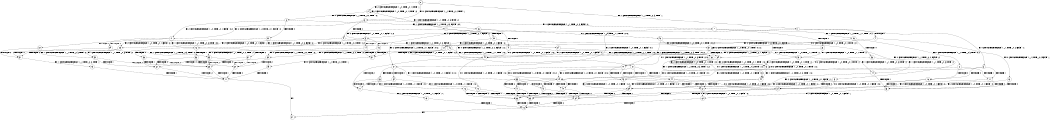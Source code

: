 digraph BCG {
size = "7, 10.5";
center = TRUE;
node [shape = circle];
0 [peripheries = 2];
0 -> 1 [label = "EX !1 !ATOMIC_EXCH_BRANCH (1, +1, TRUE, +0, 3, TRUE) !::"];
0 -> 2 [label = "EX !2 !ATOMIC_EXCH_BRANCH (1, +0, TRUE, +0, 1, TRUE) !::"];
0 -> 3 [label = "EX !0 !ATOMIC_EXCH_BRANCH (1, +1, TRUE, +0, 2, TRUE) !::"];
1 -> 4 [label = "TERMINATE !1"];
1 -> 5 [label = "EX !2 !ATOMIC_EXCH_BRANCH (1, +0, TRUE, +0, 1, FALSE) !:1:"];
1 -> 6 [label = "EX !0 !ATOMIC_EXCH_BRANCH (1, +1, TRUE, +0, 2, FALSE) !:1:"];
2 -> 7 [label = "EX !1 !ATOMIC_EXCH_BRANCH (1, +1, TRUE, +0, 3, TRUE) !:2:"];
2 -> 8 [label = "EX !0 !ATOMIC_EXCH_BRANCH (1, +1, TRUE, +0, 2, TRUE) !:2:"];
2 -> 2 [label = "EX !2 !ATOMIC_EXCH_BRANCH (1, +0, TRUE, +0, 1, TRUE) !:2:"];
3 -> 9 [label = "TERMINATE !0"];
3 -> 10 [label = "EX !1 !ATOMIC_EXCH_BRANCH (1, +1, TRUE, +0, 3, FALSE) !:0:"];
3 -> 11 [label = "EX !2 !ATOMIC_EXCH_BRANCH (1, +0, TRUE, +0, 1, FALSE) !:0:"];
4 -> 12 [label = "EX !2 !ATOMIC_EXCH_BRANCH (1, +0, TRUE, +0, 1, FALSE) !::"];
4 -> 13 [label = "EX !0 !ATOMIC_EXCH_BRANCH (1, +1, TRUE, +0, 2, FALSE) !::"];
5 -> 14 [label = "TERMINATE !1"];
5 -> 15 [label = "TERMINATE !2"];
5 -> 16 [label = "EX !0 !ATOMIC_EXCH_BRANCH (1, +1, TRUE, +0, 2, TRUE) !:1:2:"];
6 -> 17 [label = "TERMINATE !1"];
6 -> 18 [label = "TERMINATE !0"];
6 -> 19 [label = "EX !2 !ATOMIC_EXCH_BRANCH (1, +0, TRUE, +0, 1, FALSE) !:0:1:"];
7 -> 20 [label = "TERMINATE !1"];
7 -> 21 [label = "EX !0 !ATOMIC_EXCH_BRANCH (1, +1, TRUE, +0, 2, FALSE) !:1:2:"];
7 -> 5 [label = "EX !2 !ATOMIC_EXCH_BRANCH (1, +0, TRUE, +0, 1, FALSE) !:1:2:"];
8 -> 22 [label = "TERMINATE !0"];
8 -> 23 [label = "EX !1 !ATOMIC_EXCH_BRANCH (1, +1, TRUE, +0, 3, FALSE) !:0:2:"];
8 -> 11 [label = "EX !2 !ATOMIC_EXCH_BRANCH (1, +0, TRUE, +0, 1, FALSE) !:0:2:"];
9 -> 24 [label = "EX !1 !ATOMIC_EXCH_BRANCH (1, +1, TRUE, +0, 3, FALSE) !::"];
9 -> 25 [label = "EX !2 !ATOMIC_EXCH_BRANCH (1, +0, TRUE, +0, 1, FALSE) !::"];
10 -> 26 [label = "TERMINATE !0"];
10 -> 27 [label = "EX !2 !ATOMIC_EXCH_BRANCH (1, +0, TRUE, +0, 1, FALSE) !:0:1:"];
10 -> 28 [label = "EX !1 !ATOMIC_EXCH_BRANCH (1, +0, TRUE, +1, 1, TRUE) !:0:1:"];
11 -> 29 [label = "TERMINATE !2"];
11 -> 30 [label = "TERMINATE !0"];
11 -> 16 [label = "EX !1 !ATOMIC_EXCH_BRANCH (1, +1, TRUE, +0, 3, TRUE) !:0:2:"];
12 -> 31 [label = "TERMINATE !2"];
12 -> 32 [label = "EX !0 !ATOMIC_EXCH_BRANCH (1, +1, TRUE, +0, 2, TRUE) !:2:"];
13 -> 33 [label = "TERMINATE !0"];
13 -> 34 [label = "EX !2 !ATOMIC_EXCH_BRANCH (1, +0, TRUE, +0, 1, FALSE) !:0:"];
14 -> 31 [label = "TERMINATE !2"];
14 -> 32 [label = "EX !0 !ATOMIC_EXCH_BRANCH (1, +1, TRUE, +0, 2, TRUE) !:2:"];
15 -> 31 [label = "TERMINATE !1"];
15 -> 35 [label = "EX !0 !ATOMIC_EXCH_BRANCH (1, +1, TRUE, +0, 2, TRUE) !:1:"];
16 -> 36 [label = "TERMINATE !1"];
16 -> 37 [label = "TERMINATE !2"];
16 -> 38 [label = "TERMINATE !0"];
17 -> 33 [label = "TERMINATE !0"];
17 -> 34 [label = "EX !2 !ATOMIC_EXCH_BRANCH (1, +0, TRUE, +0, 1, FALSE) !:0:"];
18 -> 33 [label = "TERMINATE !1"];
18 -> 39 [label = "EX !2 !ATOMIC_EXCH_BRANCH (1, +0, TRUE, +0, 1, FALSE) !:1:"];
19 -> 40 [label = "TERMINATE !1"];
19 -> 41 [label = "TERMINATE !2"];
19 -> 42 [label = "TERMINATE !0"];
20 -> 12 [label = "EX !2 !ATOMIC_EXCH_BRANCH (1, +0, TRUE, +0, 1, FALSE) !:2:"];
20 -> 43 [label = "EX !0 !ATOMIC_EXCH_BRANCH (1, +1, TRUE, +0, 2, FALSE) !:2:"];
21 -> 44 [label = "TERMINATE !1"];
21 -> 45 [label = "TERMINATE !0"];
21 -> 19 [label = "EX !2 !ATOMIC_EXCH_BRANCH (1, +0, TRUE, +0, 1, FALSE) !:0:1:2:"];
22 -> 25 [label = "EX !2 !ATOMIC_EXCH_BRANCH (1, +0, TRUE, +0, 1, FALSE) !:2:"];
22 -> 46 [label = "EX !1 !ATOMIC_EXCH_BRANCH (1, +1, TRUE, +0, 3, FALSE) !:2:"];
23 -> 47 [label = "TERMINATE !0"];
23 -> 27 [label = "EX !2 !ATOMIC_EXCH_BRANCH (1, +0, TRUE, +0, 1, FALSE) !:0:1:2:"];
23 -> 48 [label = "EX !1 !ATOMIC_EXCH_BRANCH (1, +0, TRUE, +1, 1, TRUE) !:0:1:2:"];
24 -> 49 [label = "EX !2 !ATOMIC_EXCH_BRANCH (1, +0, TRUE, +0, 1, FALSE) !:1:"];
24 -> 50 [label = "EX !1 !ATOMIC_EXCH_BRANCH (1, +0, TRUE, +1, 1, TRUE) !:1:"];
25 -> 51 [label = "TERMINATE !2"];
25 -> 52 [label = "EX !1 !ATOMIC_EXCH_BRANCH (1, +1, TRUE, +0, 3, TRUE) !:2:"];
26 -> 50 [label = "EX !1 !ATOMIC_EXCH_BRANCH (1, +0, TRUE, +1, 1, TRUE) !:1:"];
26 -> 49 [label = "EX !2 !ATOMIC_EXCH_BRANCH (1, +0, TRUE, +0, 1, FALSE) !:1:"];
27 -> 53 [label = "TERMINATE !2"];
27 -> 54 [label = "TERMINATE !0"];
27 -> 55 [label = "EX !1 !ATOMIC_EXCH_BRANCH (1, +0, TRUE, +1, 1, FALSE) !:0:1:2:"];
28 -> 56 [label = "TERMINATE !0"];
28 -> 57 [label = "EX !2 !ATOMIC_EXCH_BRANCH (1, +0, TRUE, +0, 1, TRUE) !:0:1:"];
28 -> 58 [label = "EX !1 !ATOMIC_EXCH_BRANCH (1, +1, TRUE, +0, 3, TRUE) !:0:1:"];
29 -> 51 [label = "TERMINATE !0"];
29 -> 35 [label = "EX !1 !ATOMIC_EXCH_BRANCH (1, +1, TRUE, +0, 3, TRUE) !:0:"];
30 -> 51 [label = "TERMINATE !2"];
30 -> 52 [label = "EX !1 !ATOMIC_EXCH_BRANCH (1, +1, TRUE, +0, 3, TRUE) !:2:"];
31 -> 59 [label = "EX !0 !ATOMIC_EXCH_BRANCH (1, +1, TRUE, +0, 2, TRUE) !::"];
32 -> 60 [label = "TERMINATE !2"];
32 -> 61 [label = "TERMINATE !0"];
33 -> 62 [label = "EX !2 !ATOMIC_EXCH_BRANCH (1, +0, TRUE, +0, 1, FALSE) !::"];
34 -> 63 [label = "TERMINATE !2"];
34 -> 64 [label = "TERMINATE !0"];
35 -> 60 [label = "TERMINATE !1"];
35 -> 65 [label = "TERMINATE !0"];
36 -> 60 [label = "TERMINATE !2"];
36 -> 61 [label = "TERMINATE !0"];
37 -> 60 [label = "TERMINATE !1"];
37 -> 65 [label = "TERMINATE !0"];
38 -> 61 [label = "TERMINATE !1"];
38 -> 65 [label = "TERMINATE !2"];
39 -> 64 [label = "TERMINATE !1"];
39 -> 66 [label = "TERMINATE !2"];
40 -> 63 [label = "TERMINATE !2"];
40 -> 64 [label = "TERMINATE !0"];
41 -> 63 [label = "TERMINATE !1"];
41 -> 66 [label = "TERMINATE !0"];
42 -> 64 [label = "TERMINATE !1"];
42 -> 66 [label = "TERMINATE !2"];
43 -> 67 [label = "TERMINATE !0"];
43 -> 34 [label = "EX !2 !ATOMIC_EXCH_BRANCH (1, +0, TRUE, +0, 1, FALSE) !:0:2:"];
44 -> 34 [label = "EX !2 !ATOMIC_EXCH_BRANCH (1, +0, TRUE, +0, 1, FALSE) !:0:2:"];
44 -> 67 [label = "TERMINATE !0"];
45 -> 39 [label = "EX !2 !ATOMIC_EXCH_BRANCH (1, +0, TRUE, +0, 1, FALSE) !:1:2:"];
45 -> 67 [label = "TERMINATE !1"];
46 -> 49 [label = "EX !2 !ATOMIC_EXCH_BRANCH (1, +0, TRUE, +0, 1, FALSE) !:1:2:"];
46 -> 68 [label = "EX !1 !ATOMIC_EXCH_BRANCH (1, +0, TRUE, +1, 1, TRUE) !:1:2:"];
47 -> 49 [label = "EX !2 !ATOMIC_EXCH_BRANCH (1, +0, TRUE, +0, 1, FALSE) !:1:2:"];
47 -> 68 [label = "EX !1 !ATOMIC_EXCH_BRANCH (1, +0, TRUE, +1, 1, TRUE) !:1:2:"];
48 -> 69 [label = "TERMINATE !0"];
48 -> 57 [label = "EX !2 !ATOMIC_EXCH_BRANCH (1, +0, TRUE, +0, 1, TRUE) !:0:1:2:"];
48 -> 70 [label = "EX !1 !ATOMIC_EXCH_BRANCH (1, +1, TRUE, +0, 3, TRUE) !:0:1:2:"];
49 -> 71 [label = "TERMINATE !2"];
49 -> 72 [label = "EX !1 !ATOMIC_EXCH_BRANCH (1, +0, TRUE, +1, 1, FALSE) !:1:2:"];
50 -> 73 [label = "EX !2 !ATOMIC_EXCH_BRANCH (1, +0, TRUE, +0, 1, TRUE) !:1:"];
50 -> 74 [label = "EX !1 !ATOMIC_EXCH_BRANCH (1, +1, TRUE, +0, 3, TRUE) !:1:"];
51 -> 75 [label = "EX !1 !ATOMIC_EXCH_BRANCH (1, +1, TRUE, +0, 3, TRUE) !::"];
52 -> 61 [label = "TERMINATE !1"];
52 -> 65 [label = "TERMINATE !2"];
53 -> 76 [label = "EX !1 !ATOMIC_EXCH_BRANCH (1, +0, TRUE, +1, 1, FALSE) !:0:1:"];
53 -> 71 [label = "TERMINATE !0"];
54 -> 72 [label = "EX !1 !ATOMIC_EXCH_BRANCH (1, +0, TRUE, +1, 1, FALSE) !:1:2:"];
54 -> 71 [label = "TERMINATE !2"];
55 -> 40 [label = "TERMINATE !1"];
55 -> 41 [label = "TERMINATE !2"];
55 -> 42 [label = "TERMINATE !0"];
56 -> 74 [label = "EX !1 !ATOMIC_EXCH_BRANCH (1, +1, TRUE, +0, 3, TRUE) !:1:"];
56 -> 73 [label = "EX !2 !ATOMIC_EXCH_BRANCH (1, +0, TRUE, +0, 1, TRUE) !:1:"];
57 -> 69 [label = "TERMINATE !0"];
57 -> 57 [label = "EX !2 !ATOMIC_EXCH_BRANCH (1, +0, TRUE, +0, 1, TRUE) !:0:1:2:"];
57 -> 70 [label = "EX !1 !ATOMIC_EXCH_BRANCH (1, +1, TRUE, +0, 3, TRUE) !:0:1:2:"];
58 -> 17 [label = "TERMINATE !1"];
58 -> 18 [label = "TERMINATE !0"];
58 -> 19 [label = "EX !2 !ATOMIC_EXCH_BRANCH (1, +0, TRUE, +0, 1, FALSE) !:0:1:"];
59 -> 77 [label = "TERMINATE !0"];
60 -> 77 [label = "TERMINATE !0"];
61 -> 77 [label = "TERMINATE !2"];
62 -> 78 [label = "TERMINATE !2"];
63 -> 78 [label = "TERMINATE !0"];
64 -> 78 [label = "TERMINATE !2"];
65 -> 77 [label = "TERMINATE !1"];
66 -> 78 [label = "TERMINATE !1"];
67 -> 62 [label = "EX !2 !ATOMIC_EXCH_BRANCH (1, +0, TRUE, +0, 1, FALSE) !:2:"];
68 -> 73 [label = "EX !2 !ATOMIC_EXCH_BRANCH (1, +0, TRUE, +0, 1, TRUE) !:1:2:"];
68 -> 79 [label = "EX !1 !ATOMIC_EXCH_BRANCH (1, +1, TRUE, +0, 3, TRUE) !:1:2:"];
69 -> 73 [label = "EX !2 !ATOMIC_EXCH_BRANCH (1, +0, TRUE, +0, 1, TRUE) !:1:2:"];
69 -> 79 [label = "EX !1 !ATOMIC_EXCH_BRANCH (1, +1, TRUE, +0, 3, TRUE) !:1:2:"];
70 -> 44 [label = "TERMINATE !1"];
70 -> 45 [label = "TERMINATE !0"];
70 -> 19 [label = "EX !2 !ATOMIC_EXCH_BRANCH (1, +0, TRUE, +0, 1, FALSE) !:0:1:2:"];
71 -> 80 [label = "EX !1 !ATOMIC_EXCH_BRANCH (1, +0, TRUE, +1, 1, FALSE) !:1:"];
72 -> 64 [label = "TERMINATE !1"];
72 -> 66 [label = "TERMINATE !2"];
73 -> 73 [label = "EX !2 !ATOMIC_EXCH_BRANCH (1, +0, TRUE, +0, 1, TRUE) !:1:2:"];
73 -> 79 [label = "EX !1 !ATOMIC_EXCH_BRANCH (1, +1, TRUE, +0, 3, TRUE) !:1:2:"];
74 -> 33 [label = "TERMINATE !1"];
74 -> 39 [label = "EX !2 !ATOMIC_EXCH_BRANCH (1, +0, TRUE, +0, 1, FALSE) !:1:"];
75 -> 77 [label = "TERMINATE !1"];
76 -> 63 [label = "TERMINATE !1"];
76 -> 66 [label = "TERMINATE !0"];
77 -> 81 [label = "exit"];
78 -> 81 [label = "exit"];
79 -> 67 [label = "TERMINATE !1"];
79 -> 39 [label = "EX !2 !ATOMIC_EXCH_BRANCH (1, +0, TRUE, +0, 1, FALSE) !:1:2:"];
80 -> 78 [label = "TERMINATE !1"];
}
